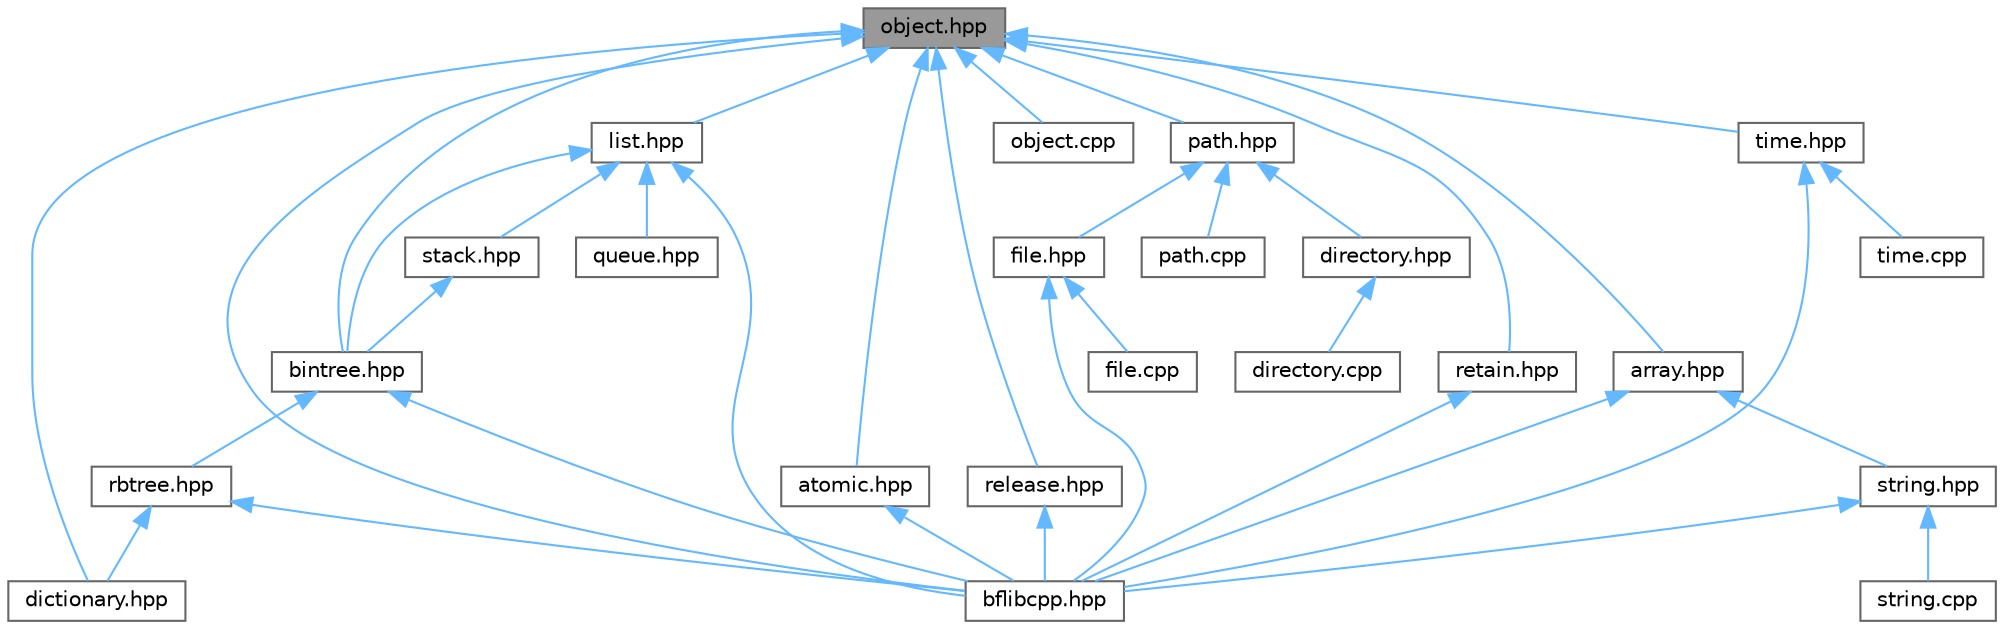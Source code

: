 digraph "object.hpp"
{
 // LATEX_PDF_SIZE
  bgcolor="transparent";
  edge [fontname=Helvetica,fontsize=10,labelfontname=Helvetica,labelfontsize=10];
  node [fontname=Helvetica,fontsize=10,shape=box,height=0.2,width=0.4];
  Node1 [id="Node000001",label="object.hpp",height=0.2,width=0.4,color="gray40", fillcolor="grey60", style="filled", fontcolor="black",tooltip=" "];
  Node1 -> Node2 [id="edge1_Node000001_Node000002",dir="back",color="steelblue1",style="solid",tooltip=" "];
  Node2 [id="Node000002",label="array.hpp",height=0.2,width=0.4,color="grey40", fillcolor="white", style="filled",URL="$d4/db5/array_8hpp.html",tooltip=" "];
  Node2 -> Node3 [id="edge2_Node000002_Node000003",dir="back",color="steelblue1",style="solid",tooltip=" "];
  Node3 [id="Node000003",label="bflibcpp.hpp",height=0.2,width=0.4,color="grey40", fillcolor="white", style="filled",URL="$d6/df6/bflibcpp_8hpp.html",tooltip=" "];
  Node2 -> Node4 [id="edge3_Node000002_Node000004",dir="back",color="steelblue1",style="solid",tooltip=" "];
  Node4 [id="Node000004",label="string.hpp",height=0.2,width=0.4,color="grey40", fillcolor="white", style="filled",URL="$d4/da0/string_8hpp.html",tooltip=" "];
  Node4 -> Node3 [id="edge4_Node000004_Node000003",dir="back",color="steelblue1",style="solid",tooltip=" "];
  Node4 -> Node5 [id="edge5_Node000004_Node000005",dir="back",color="steelblue1",style="solid",tooltip=" "];
  Node5 [id="Node000005",label="string.cpp",height=0.2,width=0.4,color="grey40", fillcolor="white", style="filled",URL="$d5/d24/string_8cpp.html",tooltip=" "];
  Node1 -> Node6 [id="edge6_Node000001_Node000006",dir="back",color="steelblue1",style="solid",tooltip=" "];
  Node6 [id="Node000006",label="atomic.hpp",height=0.2,width=0.4,color="grey40", fillcolor="white", style="filled",URL="$d5/d6c/atomic_8hpp.html",tooltip=" "];
  Node6 -> Node3 [id="edge7_Node000006_Node000003",dir="back",color="steelblue1",style="solid",tooltip=" "];
  Node1 -> Node3 [id="edge8_Node000001_Node000003",dir="back",color="steelblue1",style="solid",tooltip=" "];
  Node1 -> Node7 [id="edge9_Node000001_Node000007",dir="back",color="steelblue1",style="solid",tooltip=" "];
  Node7 [id="Node000007",label="bintree.hpp",height=0.2,width=0.4,color="grey40", fillcolor="white", style="filled",URL="$d2/dc3/bintree_8hpp.html",tooltip=" "];
  Node7 -> Node3 [id="edge10_Node000007_Node000003",dir="back",color="steelblue1",style="solid",tooltip=" "];
  Node7 -> Node8 [id="edge11_Node000007_Node000008",dir="back",color="steelblue1",style="solid",tooltip=" "];
  Node8 [id="Node000008",label="rbtree.hpp",height=0.2,width=0.4,color="grey40", fillcolor="white", style="filled",URL="$da/d3f/rbtree_8hpp.html",tooltip=" "];
  Node8 -> Node3 [id="edge12_Node000008_Node000003",dir="back",color="steelblue1",style="solid",tooltip=" "];
  Node8 -> Node9 [id="edge13_Node000008_Node000009",dir="back",color="steelblue1",style="solid",tooltip=" "];
  Node9 [id="Node000009",label="dictionary.hpp",height=0.2,width=0.4,color="grey40", fillcolor="white", style="filled",URL="$dc/df7/dictionary_8hpp.html",tooltip=" "];
  Node1 -> Node9 [id="edge14_Node000001_Node000009",dir="back",color="steelblue1",style="solid",tooltip=" "];
  Node1 -> Node10 [id="edge15_Node000001_Node000010",dir="back",color="steelblue1",style="solid",tooltip=" "];
  Node10 [id="Node000010",label="list.hpp",height=0.2,width=0.4,color="grey40", fillcolor="white", style="filled",URL="$dc/d1d/list_8hpp.html",tooltip=" "];
  Node10 -> Node3 [id="edge16_Node000010_Node000003",dir="back",color="steelblue1",style="solid",tooltip=" "];
  Node10 -> Node7 [id="edge17_Node000010_Node000007",dir="back",color="steelblue1",style="solid",tooltip=" "];
  Node10 -> Node11 [id="edge18_Node000010_Node000011",dir="back",color="steelblue1",style="solid",tooltip=" "];
  Node11 [id="Node000011",label="queue.hpp",height=0.2,width=0.4,color="grey40", fillcolor="white", style="filled",URL="$d7/ded/queue_8hpp.html",tooltip=" "];
  Node10 -> Node12 [id="edge19_Node000010_Node000012",dir="back",color="steelblue1",style="solid",tooltip=" "];
  Node12 [id="Node000012",label="stack.hpp",height=0.2,width=0.4,color="grey40", fillcolor="white", style="filled",URL="$df/d47/stack_8hpp.html",tooltip=" "];
  Node12 -> Node7 [id="edge20_Node000012_Node000007",dir="back",color="steelblue1",style="solid",tooltip=" "];
  Node1 -> Node13 [id="edge21_Node000001_Node000013",dir="back",color="steelblue1",style="solid",tooltip=" "];
  Node13 [id="Node000013",label="object.cpp",height=0.2,width=0.4,color="grey40", fillcolor="white", style="filled",URL="$d3/d30/object_8cpp.html",tooltip=" "];
  Node1 -> Node14 [id="edge22_Node000001_Node000014",dir="back",color="steelblue1",style="solid",tooltip=" "];
  Node14 [id="Node000014",label="path.hpp",height=0.2,width=0.4,color="grey40", fillcolor="white", style="filled",URL="$d1/d4c/path_8hpp.html",tooltip=" "];
  Node14 -> Node15 [id="edge23_Node000014_Node000015",dir="back",color="steelblue1",style="solid",tooltip=" "];
  Node15 [id="Node000015",label="directory.hpp",height=0.2,width=0.4,color="grey40", fillcolor="white", style="filled",URL="$d6/d13/directory_8hpp.html",tooltip=" "];
  Node15 -> Node16 [id="edge24_Node000015_Node000016",dir="back",color="steelblue1",style="solid",tooltip=" "];
  Node16 [id="Node000016",label="directory.cpp",height=0.2,width=0.4,color="grey40", fillcolor="white", style="filled",URL="$d3/d62/directory_8cpp.html",tooltip=" "];
  Node14 -> Node17 [id="edge25_Node000014_Node000017",dir="back",color="steelblue1",style="solid",tooltip=" "];
  Node17 [id="Node000017",label="file.hpp",height=0.2,width=0.4,color="grey40", fillcolor="white", style="filled",URL="$db/d3b/file_8hpp.html",tooltip=" "];
  Node17 -> Node3 [id="edge26_Node000017_Node000003",dir="back",color="steelblue1",style="solid",tooltip=" "];
  Node17 -> Node18 [id="edge27_Node000017_Node000018",dir="back",color="steelblue1",style="solid",tooltip=" "];
  Node18 [id="Node000018",label="file.cpp",height=0.2,width=0.4,color="grey40", fillcolor="white", style="filled",URL="$df/dd5/file_8cpp.html",tooltip=" "];
  Node14 -> Node19 [id="edge28_Node000014_Node000019",dir="back",color="steelblue1",style="solid",tooltip=" "];
  Node19 [id="Node000019",label="path.cpp",height=0.2,width=0.4,color="grey40", fillcolor="white", style="filled",URL="$d8/d89/path_8cpp.html",tooltip=" "];
  Node1 -> Node20 [id="edge29_Node000001_Node000020",dir="back",color="steelblue1",style="solid",tooltip=" "];
  Node20 [id="Node000020",label="release.hpp",height=0.2,width=0.4,color="grey40", fillcolor="white", style="filled",URL="$d8/d16/release_8hpp.html",tooltip=" "];
  Node20 -> Node3 [id="edge30_Node000020_Node000003",dir="back",color="steelblue1",style="solid",tooltip=" "];
  Node1 -> Node21 [id="edge31_Node000001_Node000021",dir="back",color="steelblue1",style="solid",tooltip=" "];
  Node21 [id="Node000021",label="retain.hpp",height=0.2,width=0.4,color="grey40", fillcolor="white", style="filled",URL="$d3/d82/retain_8hpp.html",tooltip=" "];
  Node21 -> Node3 [id="edge32_Node000021_Node000003",dir="back",color="steelblue1",style="solid",tooltip=" "];
  Node1 -> Node22 [id="edge33_Node000001_Node000022",dir="back",color="steelblue1",style="solid",tooltip=" "];
  Node22 [id="Node000022",label="time.hpp",height=0.2,width=0.4,color="grey40", fillcolor="white", style="filled",URL="$de/d99/time_8hpp.html",tooltip=" "];
  Node22 -> Node3 [id="edge34_Node000022_Node000003",dir="back",color="steelblue1",style="solid",tooltip=" "];
  Node22 -> Node23 [id="edge35_Node000022_Node000023",dir="back",color="steelblue1",style="solid",tooltip=" "];
  Node23 [id="Node000023",label="time.cpp",height=0.2,width=0.4,color="grey40", fillcolor="white", style="filled",URL="$de/daf/time_8cpp.html",tooltip=" "];
}
